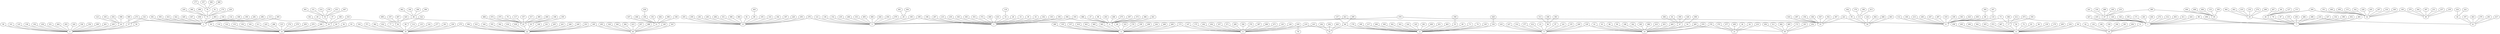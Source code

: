 graph G {
0[Index="0", Pose="7901.88 0 3443.83"];
1[Index="1", Pose="7330.99 0 7484.4"];
2[Index="2", Pose="8616.47 0 1475.51"];
3[Index="3", Pose="2852.23 0 7182.3"];
4[Index="4", Pose="2277.75 0 5039.7"];
5[Index="5", Pose="4273.97 0 5788.71"];
6[Index="6", Pose="3147.84 0 4634.01"];
7[Index="7", Pose="9022.3 0 8661.95"];
8[Index="8", Pose="5857.12 0 6672.97"];
9[Index="9", Pose="916.026 0 5569.69"];
10[Index="10", Pose="872.316 0 7541.77"];
11[Index="11", Pose="1066.79 0 3509.44"];
12[Index="12", Pose="797.904 0 588.088"];
13[Index="13", Pose="4629.32 0 7891.12"];
14[Index="14", Pose="5626.4 0 2460.32"];
15[Index="15", Pose="5875.52 0 4742.87"];
16[Index="16", Pose="2425.17 0 7213.58"];
17[Index="17", Pose="4767.45 0 7199.14"];
18[Index="18", Pose="3502.29 0 8415.29"];
19[Index="19", Pose="2333.15 0 3024.58"];
20[Index="20", Pose="7577.25 0 8690.26"];
21[Index="21", Pose="197.553 0 8993.27"];
22[Index="22", Pose="4759.95 0 360.558"];
23[Index="23", Pose="1422.14 0 6132.27"];
24[Index="24", Pose="8402.33 0 2988.93"];
25[Index="25", Pose="4077.02 0 130.958"];
26[Index="26", Pose="8522.08 0 8009.2"];
27[Index="27", Pose="2166.66 0 4897.6"];
28[Index="28", Pose="3252.07 0 7102.49"];
29[Index="29", Pose="4625.35 0 6177.24"];
30[Index="30", Pose="4816.06 0 -107.197"];
31[Index="31", Pose="3876.38 0 8818.35"];
32[Index="32", Pose="8808.1 0 6709.52"];
33[Index="33", Pose="2342.93 0 6885.34"];
34[Index="34", Pose="5899.79 0 3040.49"];
35[Index="35", Pose="6378.61 0 1159.74"];
36[Index="36", Pose="3901.04 0 8300.75"];
37[Index="37", Pose="7792.01 0 2803.37"];
38[Index="38", Pose="1789.68 0 8433.72"];
39[Index="39", Pose="3003.6 0 6366.7"];
40[Index="40", Pose="9064.68 0 5386.4"];
41[Index="41", Pose="6073.04 0 8086.76"];
42[Index="42", Pose="3895.6 0 8739.7"];
43[Index="43", Pose="3484.37 0 7647.67"];
44[Index="44", Pose="6342.19 0 8609.72"];
45[Index="45", Pose="4324.91 0 1658.25"];
46[Index="46", Pose="9002.52 0 8701.28"];
47[Index="47", Pose="976.6 0 8310.62"];
48[Index="48", Pose="5910.81 0 3819.53"];
49[Index="49", Pose="5695.96 0 2310.59"];
50[Index="50", Pose="7360.02 0 2574.58"];
51[Index="51", Pose="3970.34 0 1761.07"];
52[Index="52", Pose="1375.33 0 2262.35"];
53[Index="53", Pose="5064.44 0 3665.01"];
54[Index="54", Pose="1196.07 0 8568.04"];
55[Index="55", Pose="531.712 0 760.753"];
56[Index="56", Pose="4454.44 0 7104.75"];
57[Index="57", Pose="6344.45 0 3331.88"];
58[Index="58", Pose="6997.71 0 3186.64"];
59[Index="59", Pose="2441.6 0 1822.62"];
60[Index="60", Pose="5344.89 0 1944.13"];
61[Index="61", Pose="1023.9 0 6821.49"];
62[Index="62", Pose="754.749 0 7434.7"];
63[Index="63", Pose="1141.02 0 6950.71"];
64[Index="64", Pose="245.298 0 9001.04"];
65[Index="65", Pose="25.2926 0 4715.63"];
66[Index="66", Pose="1262.11 0 1900.62"];
67[Index="67", Pose="7477.98 0 6826.54"];
68[Index="68", Pose="5894.58 0 7097.35"];
69[Index="69", Pose="434.805 0 849.024"];
70[Index="70", Pose="4702.1 0 282.321"];
71[Index="71", Pose="199.064 0 1546.55"];
72[Index="72", Pose="4114.2 0 7696.77"];
73[Index="73", Pose="5233.19 0 7055.81"];
74[Index="74", Pose="19.3882 0 1078.07"];
75[Index="75", Pose="8399.56 0 754.685"];
76[Index="76", Pose="8205.4 0 223.288"];
77[Index="77", Pose="5438.92 0 1303.72"];
78[Index="78", Pose="1131.32 0 3416.9"];
79[Index="79", Pose="8630.27 0 7696.95"];
80[Index="80", Pose="3090.95 0 5024.85"];
81[Index="81", Pose="5294.3 0 4025.76"];
82[Index="82", Pose="6373.87 0 496.401"];
83[Index="83", Pose="4808.08 0 7072.94"];
84[Index="84", Pose="5269.71 0 8276.14"];
85[Index="85", Pose="6978.09 0 5789.1"];
86[Index="86", Pose="-145.791 0 6978.03"];
87[Index="87", Pose="7832.39 0 8753.77"];
88[Index="88", Pose="8232.71 0 7810.38"];
89[Index="89", Pose="6168.8 0 4472.58"];
90[Index="90", Pose="1139.68 0 7800.12"];
91[Index="91", Pose="8389.49 0 269.947"];
92[Index="92", Pose="5997.07 0 1980.44"];
93[Index="93", Pose="5794.8 0 1791.37"];
94[Index="94", Pose="6506.2 0 2668.67"];
95[Index="95", Pose="2787.77 0 1814.28"];
96[Index="96", Pose="241.61 0 5830.72"];
97[Index="97", Pose="1736.56 0 6011.32"];
98[Index="98", Pose="2300.42 0 4961.07"];
99[Index="99", Pose="6692.69 0 632.806"];
100[Index="100", Pose="4214.83 0 5425.4"];
101[Index="101", Pose="8943.18 0 4009.18"];
102[Index="102", Pose="2863.51 0 7976.84"];
103[Index="103", Pose="2949.43 0 5484.81"];
104[Index="104", Pose="7832.43 0 1838.92"];
105[Index="105", Pose="6254.76 0 4329.5"];
106[Index="106", Pose="4319.36 0 2549.56"];
107[Index="107", Pose="6620.87 0 1325.56"];
108[Index="108", Pose="5718.23 0 -91.357"];
109[Index="109", Pose="3639.84 0 6459.84"];
110[Index="110", Pose="6239.36 0 5876.4"];
111[Index="111", Pose="2971.16 0 1346.22"];
112[Index="112", Pose="5591.06 0 5771.58"];
113[Index="113", Pose="6807.29 0 2783.74"];
114[Index="114", Pose="6904.38 0 1522.13"];
115[Index="115", Pose="8709.14 0 6347.56"];
116[Index="116", Pose="6031.3 0 2072.65"];
117[Index="117", Pose="4824.41 0 376.436"];
118[Index="118", Pose="2104.97 0 8273.84"];
119[Index="119", Pose="6361.25 0 437.402"];
120[Index="120", Pose="612.756 0 3116.01"];
121[Index="121", Pose="5266.9 0 5432.11"];
122[Index="122", Pose="6165.57 0 2387.78"];
123[Index="123", Pose="7257.67 0 2383.79"];
124[Index="124", Pose="2796.42 0 1397.51"];
125[Index="125", Pose="7773.91 0 2814.79"];
126[Index="126", Pose="1382.01 0 3864.97"];
127[Index="127", Pose="9086.37 0 8689.3"];
128[Index="128", Pose="7148.71 0 6490.75"];
129[Index="129", Pose="711.432 0 6357.86"];
130[Index="130", Pose="3338.32 0 7242.74"];
131[Index="131", Pose="8930.51 0 8662.73"];
132[Index="132", Pose="8119.17 0 1535.48"];
133[Index="133", Pose="7436.57 0 4980.42"];
134[Index="134", Pose="2472.88 0 8549.33"];
135[Index="135", Pose="8596.43 0 8239.79"];
136[Index="136", Pose="4481.44 0 5262"];
137[Index="137", Pose="1127.57 0 2239.11"];
138[Index="138", Pose="8145.79 0 4423.99"];
139[Index="139", Pose="4136.62 0 7989.42"];
140[Index="140", Pose="4459.77 0 2410.53"];
141[Index="141", Pose="1304.21 0 6341.78"];
142[Index="142", Pose="6775.5 0 890.582"];
143[Index="143", Pose="5531.09 0 4424.22"];
144[Index="144", Pose="7881.34 0 6742.52"];
145[Index="145", Pose="1282.08 0 1719.66"];
146[Index="146", Pose="4485.25 0 712.588"];
147[Index="147", Pose="882.385 0 3104.43"];
148[Index="148", Pose="2748.07 0 8818.95"];
149[Index="149", Pose="8584.85 0 5720.95"];
150[Index="150", Pose="7868.28 0 7681.28"];
151[Index="151", Pose="4460.74 0 2849.72"];
152[Index="152", Pose="3443.27 0 6088.31"];
153[Index="153", Pose="5588.83 0 2089.06"];
154[Index="154", Pose="1012.3 0 225.45"];
155[Index="155", Pose="578.483 0 5972.07"];
156[Index="156", Pose="3135.98 0 2382.7"];
157[Index="157", Pose="2813.86 0 411.486"];
158[Index="158", Pose="3773.28 0 8844.95"];
159[Index="159", Pose="5335.7 0 2154.61"];
160[Index="160", Pose="6087.47 0 7117.78"];
161[Index="161", Pose="4374.27 0 1072.72"];
162[Index="162", Pose="8330.37 0 5756.65"];
163[Index="163", Pose="4677.15 0 1578.44"];
164[Index="164", Pose="5075.61 0 3761.99"];
165[Index="165", Pose="7799.39 0 3443.88"];
166[Index="166", Pose="1943.27 0 2760.13"];
167[Index="167", Pose="6793.6 0 5886.54"];
168[Index="168", Pose="8475.6 0 860.746"];
169[Index="169", Pose="7332.82 0 7243.86"];
170[Index="170", Pose="2436.78 0 646.678"];
171[Index="171", Pose="8155.35 0 6710.06"];
172[Index="172", Pose="-8.37543 0 3991.05"];
173[Index="173", Pose="1608.83 0 4238.94"];
174[Index="174", Pose="8151.81 0 439.195"];
175[Index="175", Pose="495.593 0 3328.96"];
176[Index="176", Pose="2517.63 0 6071.2"];
177[Index="177", Pose="7590.95 0 817.021"];
178[Index="178", Pose="15.0828 0 34.223"];
179[Index="179", Pose="4077.16 0 7308.68"];
180[Index="180", Pose="6420.76 0 3925.6"];
181[Index="181", Pose="691.113 0 5396.37"];
182[Index="182", Pose="5286.35 0 4798.99"];
183[Index="183", Pose="5450.45 0 3119.17"];
184[Index="184", Pose="2542.85 0 8387.23"];
185[Index="185", Pose="4265.85 0 1198.2"];
186[Index="186", Pose="5597.29 0 4757.47"];
187[Index="187", Pose="5689.25 0 5461.96"];
188[Index="188", Pose="1836.56 0 7798.08"];
189[Index="189", Pose="200.902 0 488.374"];
190[Index="190", Pose="8737.28 0 1196.49"];
191[Index="191", Pose="4317.33 0 1754.91"];
192[Index="192", Pose="7767.69 0 2408.29"];
193[Index="193", Pose="3071.93 0 8282.78"];
194[Index="194", Pose="2942.51 0 7649.09"];
195[Index="195", Pose="6091.46 0 -136.726"];
196[Index="196", Pose="2074.69 0 7282.57"];
197[Index="197", Pose="5759.64 0 7861.04"];
198[Index="198", Pose="2581.57 0 1710.09"];
199[Index="199", Pose="1480.21 0 5624.42"];
200[Index="200", Pose="597.327 0 6246.05"];
201[Index="201", Pose="7322.62 0 6694.62"];
202[Index="202", Pose="1503.52 0 3511.88"];
203[Index="203", Pose="2656.58 0 3840.09"];
204[Index="204", Pose="1809.96 0 3357.48"];
205[Index="205", Pose="4828.46 0 1047.24"];
206[Index="206", Pose="3302.15 0 3321.67"];
207[Index="207", Pose="2554.08 0 6874.08"];
208[Index="208", Pose="2104.45 0 5996.59"];
209[Index="209", Pose="5023.16 0 8695.91"];
210[Index="210", Pose="6359.86 0 7597.85"];
211[Index="211", Pose="6478.48 0 2619.5"];
212[Index="212", Pose="4829.6 0 7939.1"];
213[Index="213", Pose="5684.47 0 5926.93"];
214[Index="214", Pose="4685.15 0 3507.09"];
215[Index="215", Pose="3121.54 0 6688.67"];
216[Index="216", Pose="7518.97 0 6278.12"];
217[Index="217", Pose="1028.76 0 -171.073"];
218[Index="218", Pose="135.606 0 6357.22"];
219[Index="219", Pose="1376.16 0 5689.58"];
220[Index="220", Pose="6503.01 0 5178.31"];
221[Index="221", Pose="2552.39 0 2115.7"];
222[Index="222", Pose="6053.68 0 8075.55"];
223[Index="223", Pose="1311.61 0 2913.54"];
224[Index="224", Pose="6173.41 0 8290.09"];
225[Index="225", Pose="6033.05 0 2632.3"];
226[Index="226", Pose="8350.14 0 1362.65"];
227[Index="227", Pose="1071.39 0 4534.61"];
228[Index="228", Pose="7789.57 0 6256.54"];
229[Index="229", Pose="8541.7 0 1411.12"];
230[Index="230", Pose="3445.21 0 6560.67"];
231[Index="231", Pose="8189.24 0 4973.97"];
232[Index="232", Pose="6889.59 0 8824.85"];
233[Index="233", Pose="1831.19 0 8765.76"];
234[Index="234", Pose="5014.43 0 8834.2"];
235[Index="235", Pose="4444.07 0 5025.68"];
236[Index="236", Pose="8891.29 0 7496.46"];
237[Index="237", Pose="7641.39 0 5444.97"];
238[Index="238", Pose="8858.52 0 2745.41"];
239[Index="239", Pose="8243.09 0 5391.57"];
240[Index="240", Pose="5877.71 0 7093.24"];
241[Index="241", Pose="7254.21 0 7449.1"];
242[Index="242", Pose="2127.85 0 5543.79"];
243[Index="243", Pose="4205.64 0 1169.55"];
244[Index="244", Pose="7454.9 0 8150.85"];
245[Index="245", Pose="8230.21 0 6144.14"];
246[Index="246", Pose="3624.83 0 5619.81"];
247[Index="247", Pose="5468.99 0 5956.02"];
248[Index="248", Pose="4885.56 0 983.419"];
249[Index="249", Pose="5290.22 0 -170.366"];
250[Index="250", Pose="6509.1 0 4681.51"];
251[Index="251", Pose="7826.09 0 4650.49"];
252[Index="252", Pose="626.479 0 4398.1"];
253[Index="253", Pose="4603.49 0 -15.0032"];
254[Index="254", Pose="7643.51 0 3346.58"];
255[Index="255", Pose="5876.56 0 4021.22"];
256[Index="256", Pose="939.82 0 3630.78"];
257[Index="257", Pose="1970.33 0 3567.67"];
258[Index="258", Pose="5237.21 0 7629.47"];
259[Index="259", Pose="5326.82 0 3967.43"];
260[Index="260", Pose="87.2324 0 242.604"];
261[Index="261", Pose="5907.66 0 5472.8"];
262[Index="262", Pose="1726.02 0 1697.88"];
263[Index="263", Pose="5802.43 0 8735.13"];
264[Index="264", Pose="6879.39 0 4128.52"];
265[Index="265", Pose="3885.62 0 8005.86"];
266[Index="266", Pose="9026.62 0 8989.11"];
267[Index="267", Pose="8490.86 0 7170.14"];
268[Index="268", Pose="2835.69 0 4867.43"];
269[Index="269", Pose="1691.36 0 4275.51"];
270[Index="270", Pose="8998.2 0 4161.69"];
271[Index="271", Pose="1337.65 0 4080.39"];
272[Index="272", Pose="7302.24 0 7164.48"];
273[Index="273", Pose="8547.82 0 2075.85"];
274[Index="274", Pose="7116.12 0 9135.05"];
275[Index="275", Pose="2818.46 0 3523.79"];
276[Index="276", Pose="5107.85 0 5044.48"];
277[Index="277", Pose="5721.67 0 1410.28"];
278[Index="278", Pose="4279.61 0 3101.05"];
279[Index="279", Pose="6038.8 0 8665.23"];
280[Index="280", Pose="1606.92 0 5565.42"];
281[Index="281", Pose="8154.33 0 597.777"];
282[Index="282", Pose="3235.56 0 1490.03"];
283[Index="283", Pose="5965.2 0 5426.92"];
284[Index="284", Pose="6265.54 0 5463.41"];
285[Index="285", Pose="88.6049 0 5108.72"];
286[Index="286", Pose="5136.17 0 1926.26"];
287[Index="287", Pose="5514.27 0 7206.86"];
288[Index="288", Pose="8371.97 0 8832.73"];
289[Index="289", Pose="1230.65 0 3979.82"];
290[Index="290", Pose="4377.21 0 7452.31"];
291[Index="291", Pose="5890.09 0 9156.82"];
292[Index="292", Pose="1053.36 0 2428.89"];
293[Index="293", Pose="8322.04 0 3160.28"];
294[Index="294", Pose="8494.31 0 6976.38"];
295[Index="295", Pose="4258.06 0 2229.87"];
296[Index="296", Pose="8966.41 0 723.258"];
297[Index="297", Pose="8156.79 0 5731.94"];
298[Index="298", Pose="6686.66 0 8745.4"];
299[Index="299", Pose="1340.66 0 2322.84"];
300[Index="300", Pose="1171.65 0 1529.77"];
301[Index="301", Pose="5761.25 0 1262.39"];
302[Index="302", Pose="766.692 0 1775.52"];
303[Index="303", Pose="1108.24 0 699.893"];
304[Index="304", Pose="4118.48 0 5985.45"];
305[Index="305", Pose="8652.21 0 508.57"];
306[Index="306", Pose="5642.27 0 205.57"];
307[Index="307", Pose="3437.46 0 4464.31"];
308[Index="308", Pose="3865.85 0 2431.77"];
309[Index="309", Pose="1940.69 0 8623.91"];
310[Index="310", Pose="5161.65 0 1407.09"];
311[Index="311", Pose="-152.836 0 3818.44"];
312[Index="312", Pose="7639.04 0 7033.83"];
313[Index="313", Pose="-143.336 0 4735.48"];
314[Index="314", Pose="1509.47 0 6117.92"];
315[Index="315", Pose="6497.87 0 2776.16"];
316[Index="316", Pose="8393.43 0 5967.12"];
317[Index="317", Pose="2914.82 0 1.67883"];
318[Index="318", Pose="7167.01 0 7533.3"];
319[Index="319", Pose="6487.13 0 6319.22"];
320[Index="320", Pose="8541.87 0 2629.4"];
321[Index="321", Pose="7024.79 0 2479.33"];
322[Index="322", Pose="7593.71 0 1390.64"];
323[Index="323", Pose="5411.11 0 34.394"];
324[Index="324", Pose="514.542 0 1072.75"];
325[Index="325", Pose="1941.49 0 861.705"];
326[Index="326", Pose="5391.19 0 80.5228"];
327[Index="327", Pose="8395.53 0 8955.02"];
328[Index="328", Pose="60.2218 0 8752.2"];
329[Index="329", Pose="4190.5 0 2069.69"];
330[Index="330", Pose="5370.11 0 1188.37"];
331[Index="331", Pose="5345.85 0 4263.55"];
332[Index="332", Pose="7655.49 0 8760.68"];
333[Index="333", Pose="4765.23 0 5322.5"];
334[Index="334", Pose="6793.98 0 1752.36"];
335[Index="335", Pose="2141.72 0 5835.85"];
336[Index="336", Pose="8815.18 0 2975.46"];
337[Index="337", Pose="1557.14 0 4726.29"];
338[Index="338", Pose="3509.85 0 2571.68"];
339[Index="339", Pose="6299.04 0 5951.34"];
340[Index="340", Pose="3933.39 0 2190.22"];
341[Index="341", Pose="6531.86 0 2828.92"];
342[Index="342", Pose="1645.24 0 7092.08"];
343[Index="343", Pose="2081.12 0 6335.74"];
344[Index="344", Pose="8024.11 0 5507.63"];
345[Index="345", Pose="2714.78 0 6179.6"];
346[Index="346", Pose="4768.3 0 7980"];
347[Index="347", Pose="2002.1 0 2062.28"];
348[Index="348", Pose="232.357 0 4643.82"];
349[Index="349", Pose="8398.13 0 5614.11"];
350[Index="350", Pose="4810.33 0 7713.31"];
351[Index="351", Pose="9089.57 0 6867.47"];
352[Index="352", Pose="2939.59 0 3099.42"];
353[Index="353", Pose="2428.86 0 6582.62"];
354[Index="354", Pose="7701.46 0 4574.1"];
355[Index="355", Pose="4174.71 0 282.579"];
356[Index="356", Pose="1409.84 0 4336.48"];
357[Index="357", Pose="8733.81 0 -66.0529"];
358[Index="358", Pose="344.11 0 1948.58"];
359[Index="359", Pose="6613.55 0 5612.41"];
360[Index="360", Pose="428.584 0 9115.65"];
361[Index="361", Pose="8174.69 0 1160.94"];
362[Index="362", Pose="4259.47 0 7072.82"];
363[Index="363", Pose="5286.13 0 6864.62"];
364[Index="364", Pose="6937.27 0 8725.72"];
365[Index="365", Pose="464.041 0 7376.42"];
366[Index="366", Pose="8964.35 0 514.803"];
367[Index="367", Pose="2248.97 0 1893.21"];
368[Index="368", Pose="7597.43 0 450.427"];
369[Index="369", Pose="6967.3 0 2272.14"];
370[Index="370", Pose="1233.01 0 8877.14"];
371[Index="371", Pose="7108.62 0 466.814"];
372[Index="372", Pose="2915.4 0 6424.63"];
373[Index="373", Pose="4065.14 0 3843.98"];
374[Index="374", Pose="6040.29 0 2739.83"];
375[Index="375", Pose="5504.92 0 799.76"];
376[Index="376", Pose="312.65 0 3279.97"];
377[Index="377", Pose="869.561 0 6098.78"];
378[Index="378", Pose="644.59 0 8306.83"];
379[Index="379", Pose="5324.5 0 1608.63"];
380[Index="380", Pose="6183.26 0 4788.85"];
381[Index="381", Pose="2623.43 0 8932.22"];
382[Index="382", Pose="7182.06 0 720.863"];
383[Index="383", Pose="-117.352 0 4649.36"];
384[Index="384", Pose="3493 0 1615.65"];
385[Index="385", Pose="4026.5 0 1101.62"];
386[Index="386", Pose="2582.47 0 3837.58"];
387[Index="387", Pose="762.219 0 4119.49"];
388[Index="388", Pose="341.846 0 7302.5"];
389[Index="389", Pose="7359.32 0 6346.77"];
390[Index="390", Pose="8602.27 0 8171.97"];
391[Index="391", Pose="126.74 0 -28.174"];
392[Index="392", Pose="4770.75 0 1271.33"];
393[Index="393", Pose="8778.66 0 595.246"];
394[Index="394", Pose="3379.96 0 5461.91"];
395[Index="395", Pose="5884.09 0 6503.4"];
396[Index="396", Pose="4894.13 0 3566.15"];
397[Index="397", Pose="7724.26 0 5276.78"];
398[Index="398", Pose="8715.51 0 1717.26"];
399[Index="399", Pose="7392.44 0 3242.01"];
400[Index="400", Pose="3318.88 0 474.906"];
401[Index="401", Pose="7579.59 0 3373.23"];
402[Index="402", Pose="6972.77 0 8841.81"];
403[Index="403", Pose="7992.72 0 7814.62"];
404[Index="404", Pose="6644.32 0 5852.04"];
405[Index="405", Pose="4661.39 0 5746.58"];
406[Index="406", Pose="4524.01 0 5288.13"];
407[Index="407", Pose="6218.41 0 -205.238"];
408[Index="408", Pose="7059.46 0 5497.07"];
409[Index="409", Pose="890.008 0 939.416"];
410[Index="410", Pose="1458.98 0 7274.1"];
411[Index="411", Pose="7942.81 0 6853.11"];
412[Index="412", Pose="1340.25 0 6167.07"];
413[Index="413", Pose="2629.9 0 555.763"];
414[Index="414", Pose="8384.33 0 522.333"];
415[Index="415", Pose="4297.77 0 2203.21"];
416[Index="416", Pose="1497.24 0 2377.36"];
417[Index="417", Pose="6076.43 0 8970.01"];
418[Index="418", Pose="1719.18 0 4569.15"];
419[Index="419", Pose="7284.63 0 8863.49"];
420[Index="420", Pose="921.186 0 2446.01"];
421[Index="421", Pose="5110.07 0 5945.2"];
422[Index="422", Pose="8234.14 0 1828.48"];
423[Index="423", Pose="6239.96 0 5793.59"];
424[Index="424", Pose="7825.55 0 7629.97"];
425[Index="425", Pose="7233.01 0 -215.475"];
426[Index="426", Pose="5404.07 0 5675.82"];
427[Index="427", Pose="7137.64 0 7244.32"];
428[Index="428", Pose="2342.89 0 267.534"];
429[Index="429", Pose="8300.09 0 1227.22"];
430[Index="430", Pose="1289.87 0 3097.86"];
431[Index="431", Pose="3930.43 0 3287.1"];
432[Index="432", Pose="5975.22 0 506.857"];
433[Index="433", Pose="2757.11 0 8194.4"];
434[Index="434", Pose="5576 0 541.742"];
435[Index="435", Pose="7557.89 0 6997.19"];
436[Index="436", Pose="3487.75 0 3167.96"];
437[Index="437", Pose="3442.39 0 2221.89"];
438[Index="438", Pose="5496.44 0 182.348"];
439[Index="439", Pose="8515.49 0 3821.99"];
440[Index="440", Pose="8312.32 0 6248.5"];
441[Index="441", Pose="4106.52 0 4216.39"];
442[Index="442", Pose="2424.32 0 1744.15"];
443[Index="443", Pose="1960.71 0 5267.21"];
444[Index="444", Pose="2511.69 0 760.799"];
445[Index="445", Pose="6994.43 0 4301.56"];
446[Index="446", Pose="4358.66 0 1424.86"];
447[Index="447", Pose="8088.66 0 833.88"];
448[Index="448", Pose="2431.71 0 1345.77"];
449[Index="449", Pose="2387.52 0 7586.17"];
450[Index="450", Pose="6004.91 0 6375.27"];
451[Index="451", Pose="1254.13 0 -52.7053"];
452[Index="452", Pose="9097.16 0 7250.58"];
453[Index="453", Pose="629.643 0 8112.65"];
454[Index="454", Pose="4861.15 0 6179.08"];
455[Index="455", Pose="4158.35 0 7785.46"];
456[Index="456", Pose="8423.24 0 6619.06"];
457[Index="457", Pose="3552.67 0 1434.93"];
458[Index="458", Pose="7879.86 0 1047.1"];
459[Index="459", Pose="6236.48 0 2738.52"];
460[Index="460", Pose="2971.96 0 4825.14"];
461[Index="461", Pose="4072.4 0 5903.68"];
462[Index="462", Pose="6670.92 0 4100.67"];
463[Index="463", Pose="2186.84 0 1416.3"];
464[Index="464", Pose="6433.7 0 3940.97"];
465[Index="465", Pose="1863.6 0 6030.87"];
466[Index="466", Pose="1691.55 0 2993.24"];
467[Index="467", Pose="4643.52 0 3764.12"];
468[Index="468", Pose="2935.2 0 4.66266"];
469[Index="469", Pose="443.199 0 7593.55"];
470[Index="470", Pose="4712.61 0 2342.8"];
471[Index="471", Pose="1301.36 0 3092.47"];
472[Index="472", Pose="3889.9 0 8037.84"];
473[Index="473", Pose="6330.98 0 7361.87"];
474[Index="474", Pose="3362.99 0 903.38"];
475[Index="475", Pose="3765.55 0 533.902"];
476[Index="476", Pose="592.334 0 8190.9"];
477[Index="477", Pose="1093.24 0 7526.04"];
478[Index="478", Pose="2631.87 0 3456.84"];
479[Index="479", Pose="4056.9 0 4823.42"];
480[Index="480", Pose="9087.53 0 385.283"];
481[Index="481", Pose="8478.83 0 8495.21"];
482[Index="482", Pose="-102.83 0 3691.44"];
483[Index="483", Pose="1338.01 0 1698.53"];
484[Index="484", Pose="7283.91 0 5727.91"];
485[Index="485", Pose="236.379 0 4114.89"];
486[Index="486", Pose="3589.78 0 4099.37"];
487[Index="487", Pose="5518.27 0 7855.33"];
488[Index="488", Pose="5133.27 0 1522.32"];
489[Index="489", Pose="7532.27 0 6225.6"];
490[Index="490", Pose="213.22 0 9125.51"];
491[Index="491", Pose="4251.64 0 3345.09"];
492[Index="492", Pose="3082.35 0 8808.54"];
493[Index="493", Pose="8668.51 0 532.436"];
494[Index="494", Pose="8508.96 0 8256.04"];
495[Index="495", Pose="1417.72 0 8714.05"];
496[Index="496", Pose="8786.78 0 396.55"];
497[Index="497", Pose="1382.48 0 2371.89"];
498[Index="498", Pose="5775.18 0 2118.86"];
499[Index="499", Pose="6986.78 0 -135.041"];
401--0 [Distance="329.927"];
293--0 [Distance="506.892"];
399--0 [Distance="547.961"];
125--0 [Distance="641.923"];
37--0 [Distance="649.813"];
24--0 [Distance="676.301"];
439--0 [Distance="720.779"];
58--0 [Distance="940.036"];
138--0 [Distance="1010.05"];
50--0 [Distance="1024.31"];
336--0 [Distance="1026.4"];
320--0 [Distance="1035.81"];
192--0 [Distance="1044.2"];
354--0 [Distance="1147.9"];
238--0 [Distance="1184.46"];
101--0 [Distance="1184.88"];
251--0 [Distance="1209.04"];
264--0 [Distance="1230.57"];
427--1 [Distance="308.257"];
272--1 [Distance="321.214"];
424--1 [Distance="515.532"];
435--1 [Distance="537.455"];
312--1 [Distance="545.81"];
150--1 [Distance="572.22"];
67--1 [Distance="674.078"];
244--1 [Distance="677.875"];
403--1 [Distance="739.542"];
201--1 [Distance="789.827"];
411--1 [Distance="879.118"];
144--1 [Distance="923.723"];
88--1 [Distance="958.833"];
210--1 [Distance="977.734"];
473--1 [Distance="1007.49"];
128--1 [Distance="1010.23"];
171--1 [Distance="1131"];
190--2 [Distance="304.048"];
429--2 [Distance="402.181"];
132--2 [Distance="500.905"];
422--2 [Distance="520.353"];
361--2 [Distance="542.336"];
273--2 [Distance="604.253"];
168--2 [Distance="630.701"];
75--2 [Distance="752.76"];
296--2 [Distance="829.663"];
447--2 [Distance="830.831"];
458--2 [Distance="852.136"];
104--2 [Distance="864.166"];
393--2 [Distance="895.084"];
493--2 [Distance="944.512"];
305--2 [Distance="967.604"];
414--2 [Distance="981.043"];
281--2 [Distance="991.965"];
28--3 [Distance="407.729"];
16--3 [Distance="428.204"];
207--3 [Distance="428.824"];
194--3 [Distance="475.442"];
130--3 [Distance="489.835"];
215--3 [Distance="562.312"];
33--3 [Distance="589.543"];
449--3 [Distance="615.686"];
353--3 [Distance="734.064"];
372--3 [Distance="760.29"];
196--3 [Distance="783.978"];
43--3 [Distance="784.966"];
102--3 [Distance="794.629"];
39--3 [Distance="829.526"];
230--3 [Distance="859.1"];
345--3 [Distance="1012.07"];
433--3 [Distance="1016.56"];
109--3 [Distance="1068.77"];
193--3 [Distance="1122.2"];
343--3 [Distance="1145.11"];
443--4 [Distance="390.221"];
242--4 [Distance="525.904"];
268--4 [Distance="583.936"];
460--4 [Distance="726.616"];
418--4 [Distance="730.358"];
337--4 [Distance="785.812"];
103--4 [Distance="805.781"];
335--4 [Distance="807.686"];
80--4 [Distance="813.342"];
280--4 [Distance="852.291"];
6--4 [Distance="960.028"];
269--4 [Distance="963.24"];
208--4 [Distance="972.456"];
199--4 [Distance="988.924"];
173--4 [Distance="1043.39"];
176--4 [Distance="1059.03"];
465--4 [Distance="1074.21"];
219--4 [Distance="1111.4"];
100--5 [Distance="368.091"];
405--5 [Distance="389.699"];
29--5 [Distance="523.856"];
406--5 [Distance="559.558"];
136--5 [Distance="566.101"];
246--5 [Distance="670.759"];
333--5 [Distance="677.26"];
454--5 [Distance="705.1"];
235--5 [Distance="781.754"];
421--5 [Distance="850.622"];
152--5 [Distance="883.076"];
109--5 [Distance="923.33"];
394--5 [Distance="951.865"];
479--5 [Distance="989.395"];
121--5 [Distance="1055.02"];
276--5 [Distance="1117.69"];
426--5 [Distance="1135.72"];
307--6 [Distance="335.672"];
486--6 [Distance="693.651"];
394--6 [Distance="859.828"];
98--6 [Distance="908.348"];
203--6 [Distance="933.625"];
386--6 [Distance="976.7"];
27--6 [Distance="1015.98"];
441--6 [Distance="1045.69"];
275--6 [Distance="1158.05"];
373--6 [Distance="1210.61"];
478--6 [Distance="1285.28"];
206--6 [Distance="1321.38"];
266--7 [Distance="327.186"];
481--7 [Distance="568.471"];
135--7 [Distance="599.653"];
390--7 [Distance="645.372"];
494--7 [Distance="654.426"];
288--7 [Distance="672.377"];
327--7 [Distance="691.898"];
26--7 [Distance="822.377"];
79--7 [Distance="1041.59"];
88--7 [Distance="1161.3"];
236--7 [Distance="1172.83"];
87--7 [Distance="1193.45"];
332--7 [Distance="1370.37"];
452--7 [Distance="1413.36"];
20--7 [Distance="1445.33"];
450--8 [Distance="332.365"];
240--8 [Distance="420.77"];
68--8 [Distance="426.03"];
160--8 [Distance="500.915"];
363--8 [Distance="602.296"];
287--8 [Distance="634.495"];
319--8 [Distance="722.535"];
73--8 [Distance="732.022"];
213--8 [Distance="765.761"];
247--8 [Distance="815.271"];
473--8 [Distance="836.14"];
339--8 [Distance="846.193"];
110--8 [Distance="883.535"];
112--8 [Distance="939.837"];
423--8 [Distance="959.1"];
421--8 [Distance="1042.94"];
219--9 [Distance="475.502"];
155--9 [Distance="525.213"];
377--9 [Distance="531.123"];
96--9 [Distance="723.17"];
412--9 [Distance="732.689"];
200--9 [Distance="747.688"];
23--9 [Distance="756.734"];
314--9 [Distance="807.915"];
129--9 [Distance="814.29"];
141--9 [Distance="864.187"];
97--9 [Distance="931.838"];
285--9 [Distance="947.164"];
227--9 [Distance="1046.67"];
218--9 [Distance="1108.72"];
90--10 [Distance="371.791"];
469--10 [Distance="432.23"];
365--10 [Distance="440.484"];
388--10 [Distance="581.931"];
453--10 [Distance="620.32"];
410--10 [Distance="644.84"];
63--10 [Distance="649.266"];
476--10 [Distance="706.936"];
61--10 [Distance="736.06"];
47--10 [Distance="775.894"];
378--10 [Distance="798.237"];
342--10 [Distance="894.218"];
188--10 [Distance="997.732"];
54--10 [Distance="1076.13"];
86--10 [Distance="1163.76"];
129--10 [Distance="1194.79"];
202--11 [Distance="436.739"];
147--11 [Distance="445.023"];
430--11 [Distance="468.151"];
126--11 [Distance="475.145"];
471--11 [Distance="478.429"];
289--11 [Distance="498.094"];
175--11 [Distance="599.034"];
120--11 [Distance="600.781"];
271--11 [Distance="631.938"];
223--11 [Distance="644.231"];
387--11 [Distance="681.851"];
204--11 [Distance="758.546"];
376--11 [Distance="788.28"];
466--11 [Distance="810.425"];
356--11 [Distance="895.362"];
257--11 [Distance="905.408"];
173--11 [Distance="908.829"];
55--12 [Distance="317.288"];
303--12 [Distance="329.865"];
409--12 [Distance="363.201"];
154--12 [Distance="421.274"];
69--12 [Distance="447.134"];
324--12 [Distance="561.42"];
189--12 [Distance="605.272"];
451--12 [Distance="786.612"];
260--12 [Distance="790.198"];
217--12 [Distance="793.486"];
391--12 [Distance="911.176"];
74--12 [Distance="919.876"];
178--12 [Distance="958.945"];
300--12 [Distance="1013.14"];
71--12 [Distance="1130.16"];
325--12 [Distance="1175.86"];
302--12 [Distance="1187.84"];
145--12 [Distance="1230.8"];
483--12 [Distance="1234.83"];
66--12 [Distance="1392.2"];
455--13 [Distance="482.683"];
139--13 [Distance="502.413"];
290--13 [Distance="506.08"];
72--13 [Distance="550.563"];
258--13 [Distance="661.807"];
17--13 [Distance="705.634"];
84--13 [Distance="747.216"];
265--13 [Distance="752.505"];
472--13 [Distance="753.836"];
179--13 [Distance="802.573"];
56--13 [Distance="805.582"];
36--13 [Distance="835.576"];
83--13 [Distance="837.484"];
487--13 [Distance="889.665"];
209--13 [Distance="895.986"];
362--13 [Distance="898.004"];
234--13 [Distance="1018.68"];
498--14 [Distance="372.463"];
153--14 [Distance="373.151"];
159--14 [Distance="421.851"];
225--14 [Distance="441.522"];
374--14 [Distance="499.432"];
122--14 [Distance="544.025"];
116--14 [Distance="560.562"];
60--14 [Distance="587.963"];
92--14 [Distance="606.364"];
34--14 [Distance="641.358"];
459--14 [Distance="670.52"];
183--14 [Distance="681.941"];
93--14 [Distance="689.817"];
286--14 [Distance="724.94"];
211--14 [Distance="866.826"];
379--14 [Distance="903.61"];
94--14 [Distance="904.136"];
470--14 [Distance="921.316"];
315--14 [Distance="926.943"];
380--15 [Distance="311.148"];
89--15 [Distance="398.834"];
143--15 [Distance="469.229"];
105--15 [Distance="560.976"];
182--15 [Distance="591.841"];
250--15 [Distance="636.546"];
283--15 [Distance="689.901"];
331--15 [Distance="714.355"];
255--15 [Distance="721.648"];
261--15 [Distance="730.634"];
187--15 [Distance="742.824"];
220--15 [Distance="763.773"];
284--15 [Distance="819.318"];
276--15 [Distance="824.801"];
81--15 [Distance="923.077"];
48--15 [Distance="924.011"];
259--15 [Distance="949.941"];
464--15 [Distance="977.039"];
118--16 [Distance="1107.56"];
73--17 [Distance="487.292"];
350--17 [Distance="515.954"];
212--17 [Distance="742.563"];
346--17 [Distance="780.863"];
36--18 [Distance="414.884"];
158--18 [Distance="507.974"];
42--18 [Distance="509.836"];
31--18 [Distance="549.907"];
492--18 [Distance="575.316"];
148--18 [Distance="855.443"];
184--18 [Distance="959.842"];
381--18 [Distance="1019.6"];
134--18 [Distance="1038.09"];
166--19 [Distance="471.103"];
478--19 [Distance="525.436"];
352--19 [Distance="611.047"];
221--19 [Distance="934.949"];
347--19 [Distance="1017.65"];
156--19 [Distance="1027.89"];
416--19 [Distance="1057.18"];
367--19 [Distance="1134.5"];
497--19 [Distance="1153.16"];
419--20 [Distance="340.049"];
402--20 [Distance="623.181"];
274--20 [Distance="640.675"];
364--20 [Distance="640.956"];
232--20 [Distance="700.697"];
298--20 [Distance="892.287"];
378--21 [Distance="819.171"];
370--21 [Distance="1041.95"];
495--21 [Distance="1251.71"];
233--21 [Distance="1649.4"];
62--21 [Distance="1655.17"];
38--21 [Distance="1687.59"];
477--21 [Distance="1719.02"];
253--22 [Distance="406.851"];
146--22 [Distance="446.524"];
30--22 [Distance="471.108"];
355--22 [Distance="590.417"];
248--22 [Distance="635.401"];
205--22 [Distance="690.088"];
326--22 [Distance="690.561"];
25--22 [Distance="720.498"];
323--22 [Distance="728.274"];
249--22 [Distance="750.372"];
438--22 [Distance="757.745"];
161--22 [Distance="809.894"];
434--22 [Distance="835.922"];
375--22 [Distance="864.798"];
306--22 [Distance="895.823"];
392--22 [Distance="910.835"];
185--22 [Distance="972.517"];
243--22 [Distance="980.674"];
165--24 [Distance="755.324"];
254--24 [Distance="838.876"];
273--24 [Distance="924.594"];
123--24 [Distance="1294.77"];
398--24 [Distance="1309.67"];
475--25 [Distance="509.292"];
70--25 [Distance="643.149"];
117--25 [Distance="786.673"];
400--25 [Distance="832.513"];
385--25 [Distance="971.974"];
474--25 [Distance="1051.89"];
468--25 [Distance="1148.78"];
317--25 [Distance="1169.36"];
157--25 [Distance="1293.93"];
131--26 [Distance="770.662"];
267--26 [Distance="839.642"];
46--26 [Distance="842.499"];
127--26 [Distance="883.722"];
294--26 [Distance="1033.19"];
304--29 [Distance="541.946"];
461--29 [Distance="616.925"];
108--30 [Distance="902.303"];
195--30 [Distance="1275.74"];
351--32 [Distance="322.759"];
115--32 [Distance="375.241"];
456--32 [Distance="395.349"];
294--32 [Distance="411.913"];
440--32 [Distance="677.012"];
245--32 [Distance="808.458"];
316--32 [Distance="850.359"];
149--32 [Distance="1013.46"];
162--32 [Distance="1065.92"];
228--32 [Distance="1114.71"];
349--32 [Distance="1169.62"];
297--32 [Distance="1174.68"];
57--34 [Distance="531.636"];
341--34 [Distance="666.542"];
49--34 [Distance="757.817"];
48--34 [Distance="779.125"];
113--34 [Distance="943.124"];
180--34 [Distance="1027.06"];
53--34 [Distance="1043"];
142--35 [Distance="479.549"];
99--35 [Distance="613.435"];
301--35 [Distance="625.837"];
114--35 [Distance="638.56"];
82--35 [Distance="663.358"];
277--35 [Distance="703.099"];
119--35 [Distance="722.548"];
334--35 [Distance="723.684"];
432--35 [Distance="767.452"];
93--35 [Distance="860.114"];
382--35 [Distance="915.497"];
375--35 [Distance="944.947"];
77--35 [Distance="950.659"];
371--35 [Distance="1006.51"];
330--35 [Distance="1008.91"];
321--37 [Distance="832.847"];
369--37 [Distance="980.996"];
113--37 [Distance="984.913"];
149--40 [Distance="584.952"];
239--40 [Distance="821.605"];
231--40 [Distance="967.729"];
344--40 [Distance="1047.61"];
270--40 [Distance="1226.52"];
397--40 [Distance="1344.9"];
237--40 [Distance="1424.5"];
197--41 [Distance="386.227"];
210--41 [Distance="566.833"];
279--41 [Distance="579.476"];
44--41 [Distance="588.153"];
263--41 [Distance="702.571"];
417--41 [Distance="883.254"];
291--41 [Distance="1085.58"];
224--44 [Distance="361.452"];
222--44 [Distance="607.101"];
163--45 [Distance="361.17"];
51--45 [Distance="369.177"];
329--45 [Distance="432.838"];
185--45 [Distance="463.822"];
415--45 [Distance="545.631"];
295--45 [Distance="575.518"];
340--45 [Distance="660.517"];
140--45 [Distance="764.277"];
457--45 [Distance="803.876"];
488--45 [Distance="819.709"];
384--45 [Distance="832.998"];
360--47 [Distance="973.857"];
64--47 [Distance="1005.72"];
309--47 [Distance="1013.71"];
328--47 [Distance="1017.22"];
462--48 [Distance="810.436"];
164--48 [Distance="837.18"];
186--48 [Distance="988.948"];
396--48 [Distance="1047.77"];
191--51 [Distance="347.052"];
446--51 [Distance="513.644"];
308--51 [Distance="678.797"];
437--51 [Distance="700.779"];
282--51 [Distance="783.173"];
106--51 [Distance="862.284"];
338--51 [Distance="932.279"];
292--52 [Distance="362.491"];
66--52 [Distance="379.03"];
420--52 [Distance="489.879"];
223--52 [Distance="654.308"];
262--52 [Distance="664.537"];
214--53 [Distance="410.852"];
467--53 [Distance="432.43"];
491--53 [Distance="873.494"];
278--53 [Distance="966.441"];
151--53 [Distance="1014.47"];
431--53 [Distance="1195.32"];
490--54 [Distance="1129.94"];
358--55 [Distance="1202.55"];
221--59 [Distance="313.327"];
95--59 [Distance="346.267"];
448--59 [Distance="476.944"];
463--59 [Distance="479.576"];
124--59 [Distance="553.724"];
111--59 [Distance="712.304"];
444--59 [Distance="1064.13"];
310--60 [Distance="567.436"];
285--65 [Distance="398.151"];
485--65 [Distance="636.75"];
252--65 [Distance="679.892"];
172--65 [Distance="725.364"];
311--65 [Distance="914.71"];
181--65 [Distance="952.216"];
482--65 [Distance="1032.18"];
256--65 [Distance="1418.9"];
137--66 [Distance="364.246"];
299--66 [Distance="429.46"];
169--67 [Distance="441.844"];
389--67 [Distance="494.231"];
216--67 [Distance="549.95"];
489--67 [Distance="603.389"];
241--67 [Distance="661.551"];
318--67 [Distance="772.145"];
395--68 [Distance="594.045"];
174--75 [Distance="401.137"];
91--75 [Distance="484.843"];
496--75 [Distance="527.446"];
76--75 [Distance="565.756"];
226--75 [Distance="609.968"];
366--75 [Distance="613.627"];
229--75 [Distance="671.645"];
357--76 [Distance="602.44"];
368--76 [Distance="649.016"];
177--76 [Distance="854.437"];
480--76 [Distance="896.887"];
430--78 [Distance="356.269"];
407--82 [Distance="718.656"];
107--82 [Distance="865.165"];
499--82 [Distance="879.987"];
425--82 [Distance="1115.74"];
408--85 [Distance="303.156"];
484--85 [Distance="311.874"];
404--85 [Distance="339.659"];
359--85 [Distance="405.107"];
389--85 [Distance="675.523"];
133--85 [Distance="929.603"];
445--89 [Distance="843.157"];
442--95 [Distance="370.156"];
313--96 [Distance="1160.92"];
348--96 [Distance="1186.94"];
383--96 [Distance="1234.69"];
322--99 [Distance="1177.35"];
436--106 [Distance="1036.34"];
167--110 [Distance="554.329"];
198--111 [Distance="533.089"];
413--111 [Distance="860.982"];
170--111 [Distance="880.298"];
428--154 [Distance="1331.26"];
}
